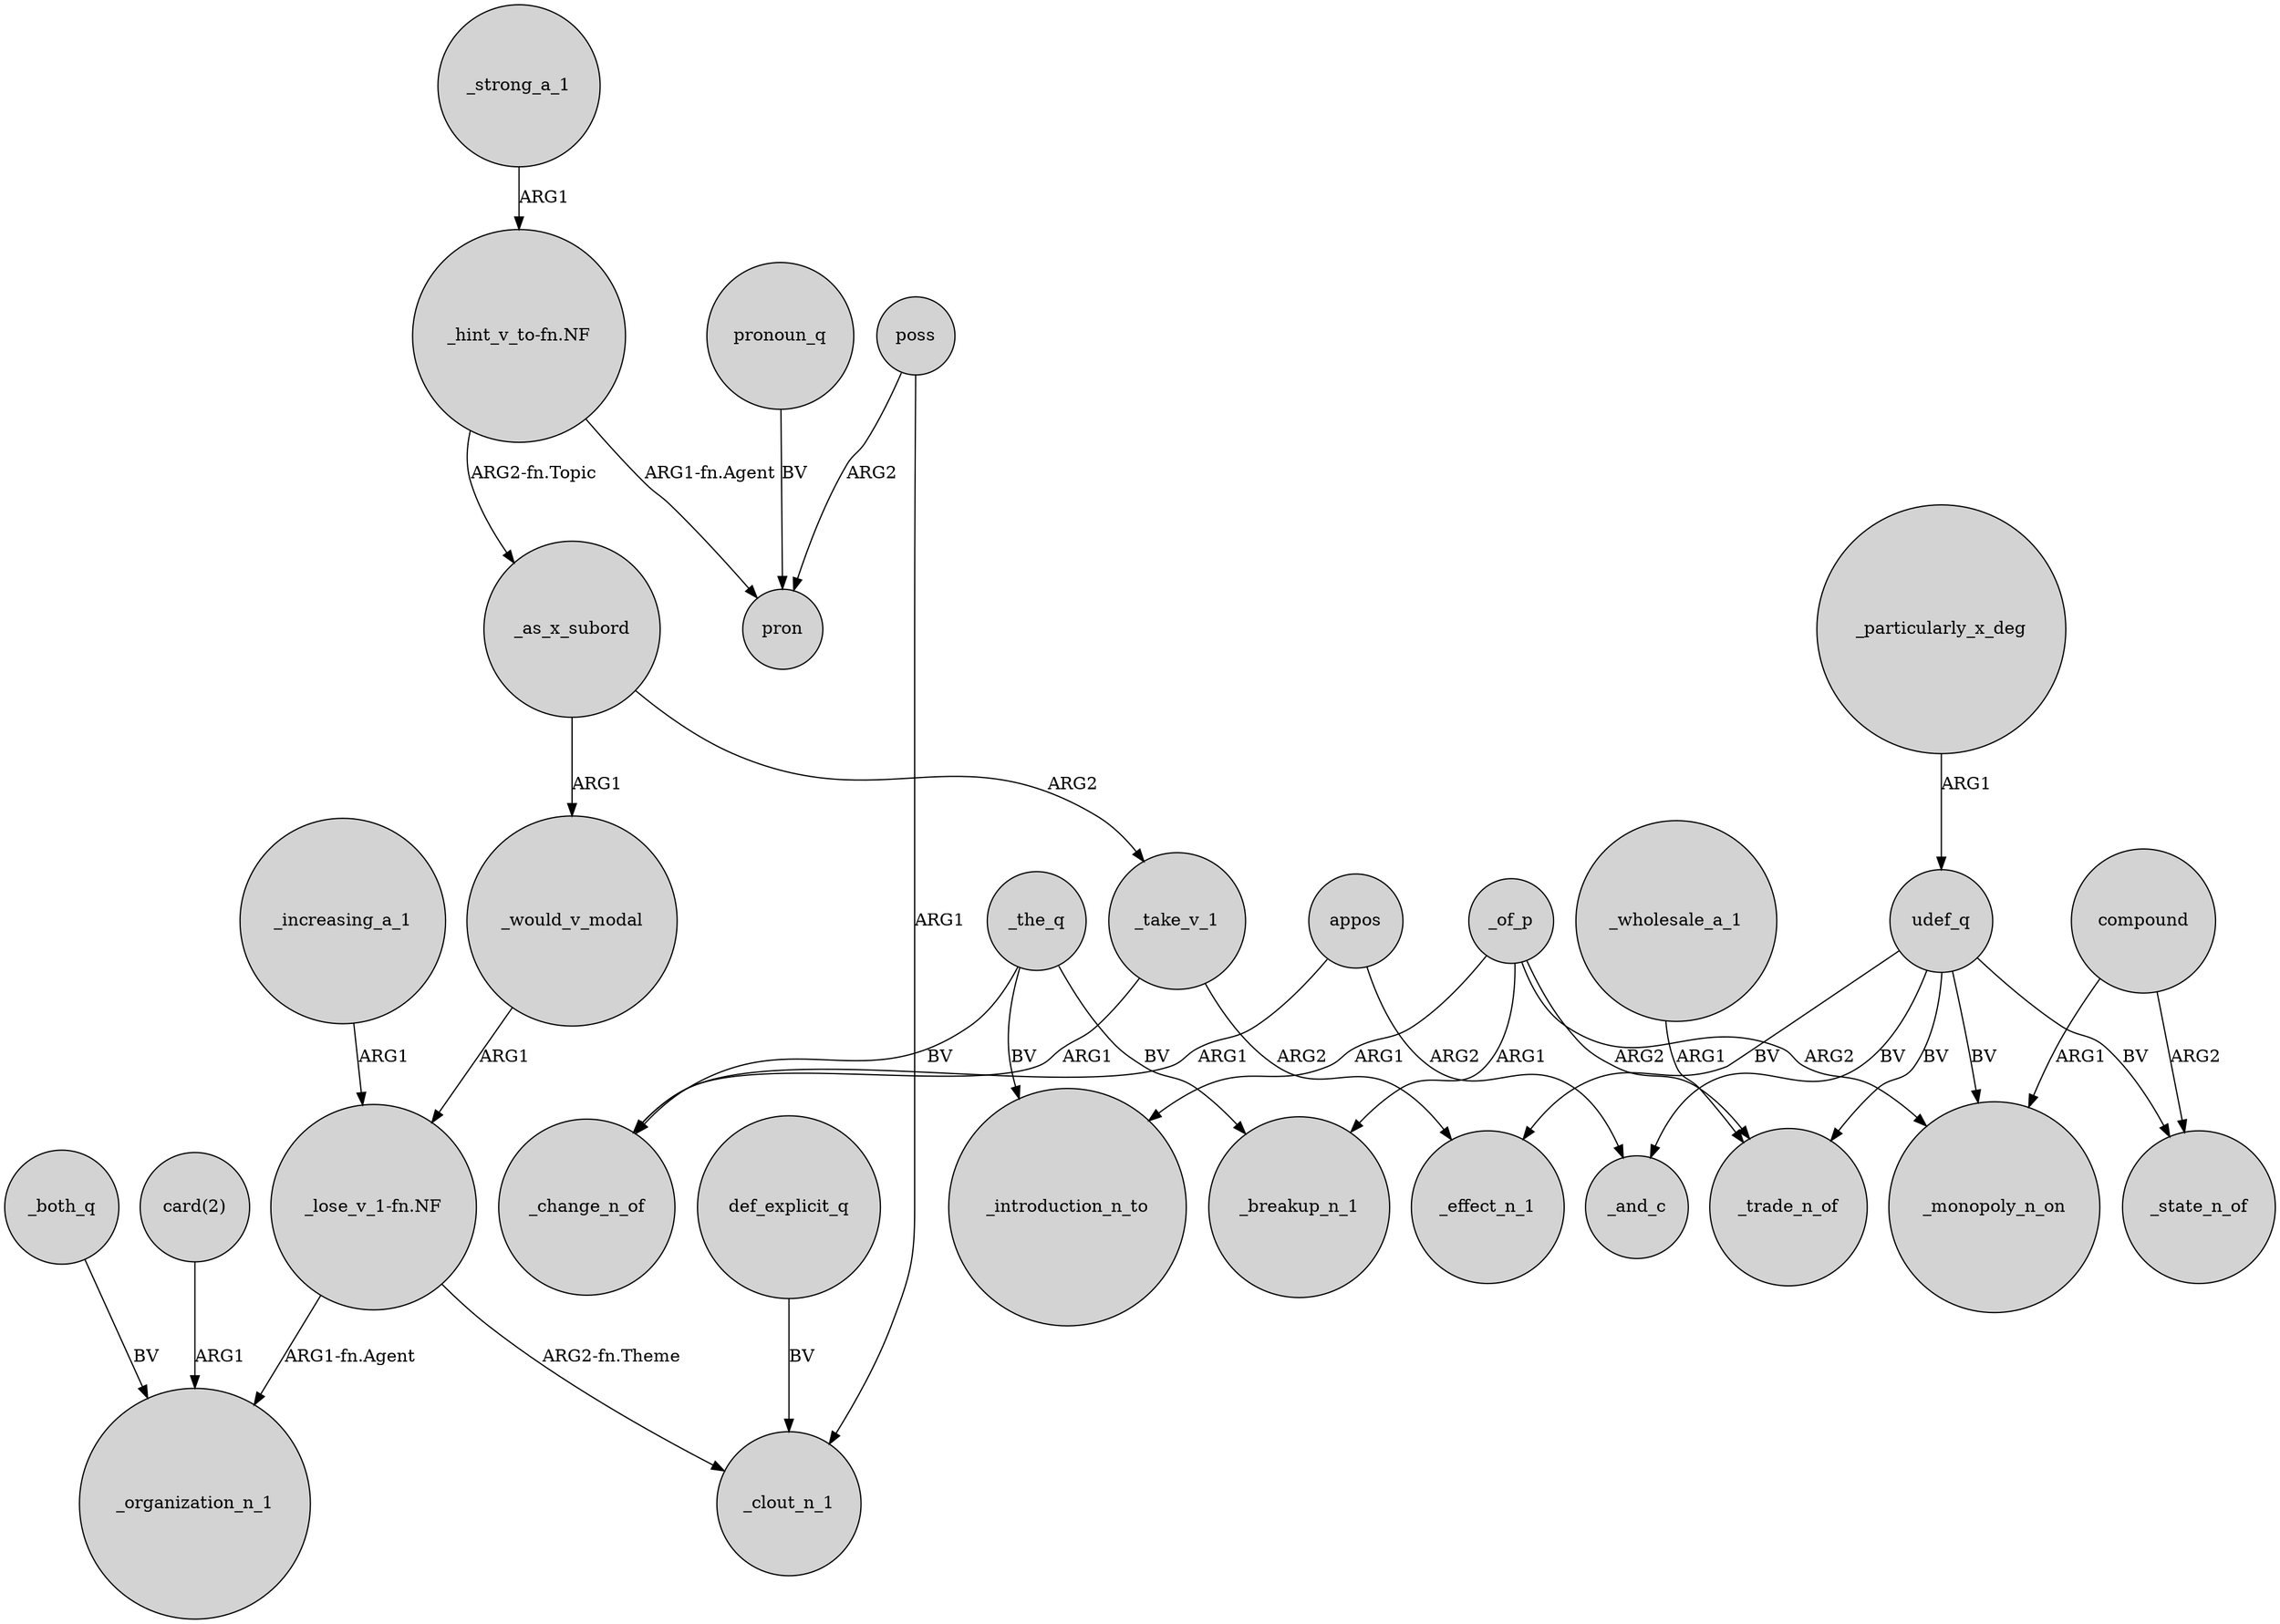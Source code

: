 digraph {
	node [shape=circle style=filled]
	_both_q -> _organization_n_1 [label=BV]
	udef_q -> _trade_n_of [label=BV]
	poss -> pron [label=ARG2]
	_the_q -> _introduction_n_to [label=BV]
	_of_p -> _breakup_n_1 [label=ARG1]
	udef_q -> _state_n_of [label=BV]
	compound -> _monopoly_n_on [label=ARG1]
	appos -> _change_n_of [label=ARG1]
	"_hint_v_to-fn.NF" -> pron [label="ARG1-fn.Agent"]
	"_hint_v_to-fn.NF" -> _as_x_subord [label="ARG2-fn.Topic"]
	_wholesale_a_1 -> _trade_n_of [label=ARG1]
	compound -> _state_n_of [label=ARG2]
	udef_q -> _effect_n_1 [label=BV]
	_strong_a_1 -> "_hint_v_to-fn.NF" [label=ARG1]
	_of_p -> _monopoly_n_on [label=ARG2]
	def_explicit_q -> _clout_n_1 [label=BV]
	_the_q -> _breakup_n_1 [label=BV]
	pronoun_q -> pron [label=BV]
	appos -> _and_c [label=ARG2]
	"card(2)" -> _organization_n_1 [label=ARG1]
	_particularly_x_deg -> udef_q [label=ARG1]
	"_lose_v_1-fn.NF" -> _organization_n_1 [label="ARG1-fn.Agent"]
	_of_p -> _introduction_n_to [label=ARG1]
	udef_q -> _monopoly_n_on [label=BV]
	_take_v_1 -> _effect_n_1 [label=ARG2]
	_the_q -> _change_n_of [label=BV]
	_would_v_modal -> "_lose_v_1-fn.NF" [label=ARG1]
	_as_x_subord -> _take_v_1 [label=ARG2]
	poss -> _clout_n_1 [label=ARG1]
	_increasing_a_1 -> "_lose_v_1-fn.NF" [label=ARG1]
	_as_x_subord -> _would_v_modal [label=ARG1]
	_of_p -> _trade_n_of [label=ARG2]
	udef_q -> _and_c [label=BV]
	"_lose_v_1-fn.NF" -> _clout_n_1 [label="ARG2-fn.Theme"]
	_take_v_1 -> _change_n_of [label=ARG1]
}
